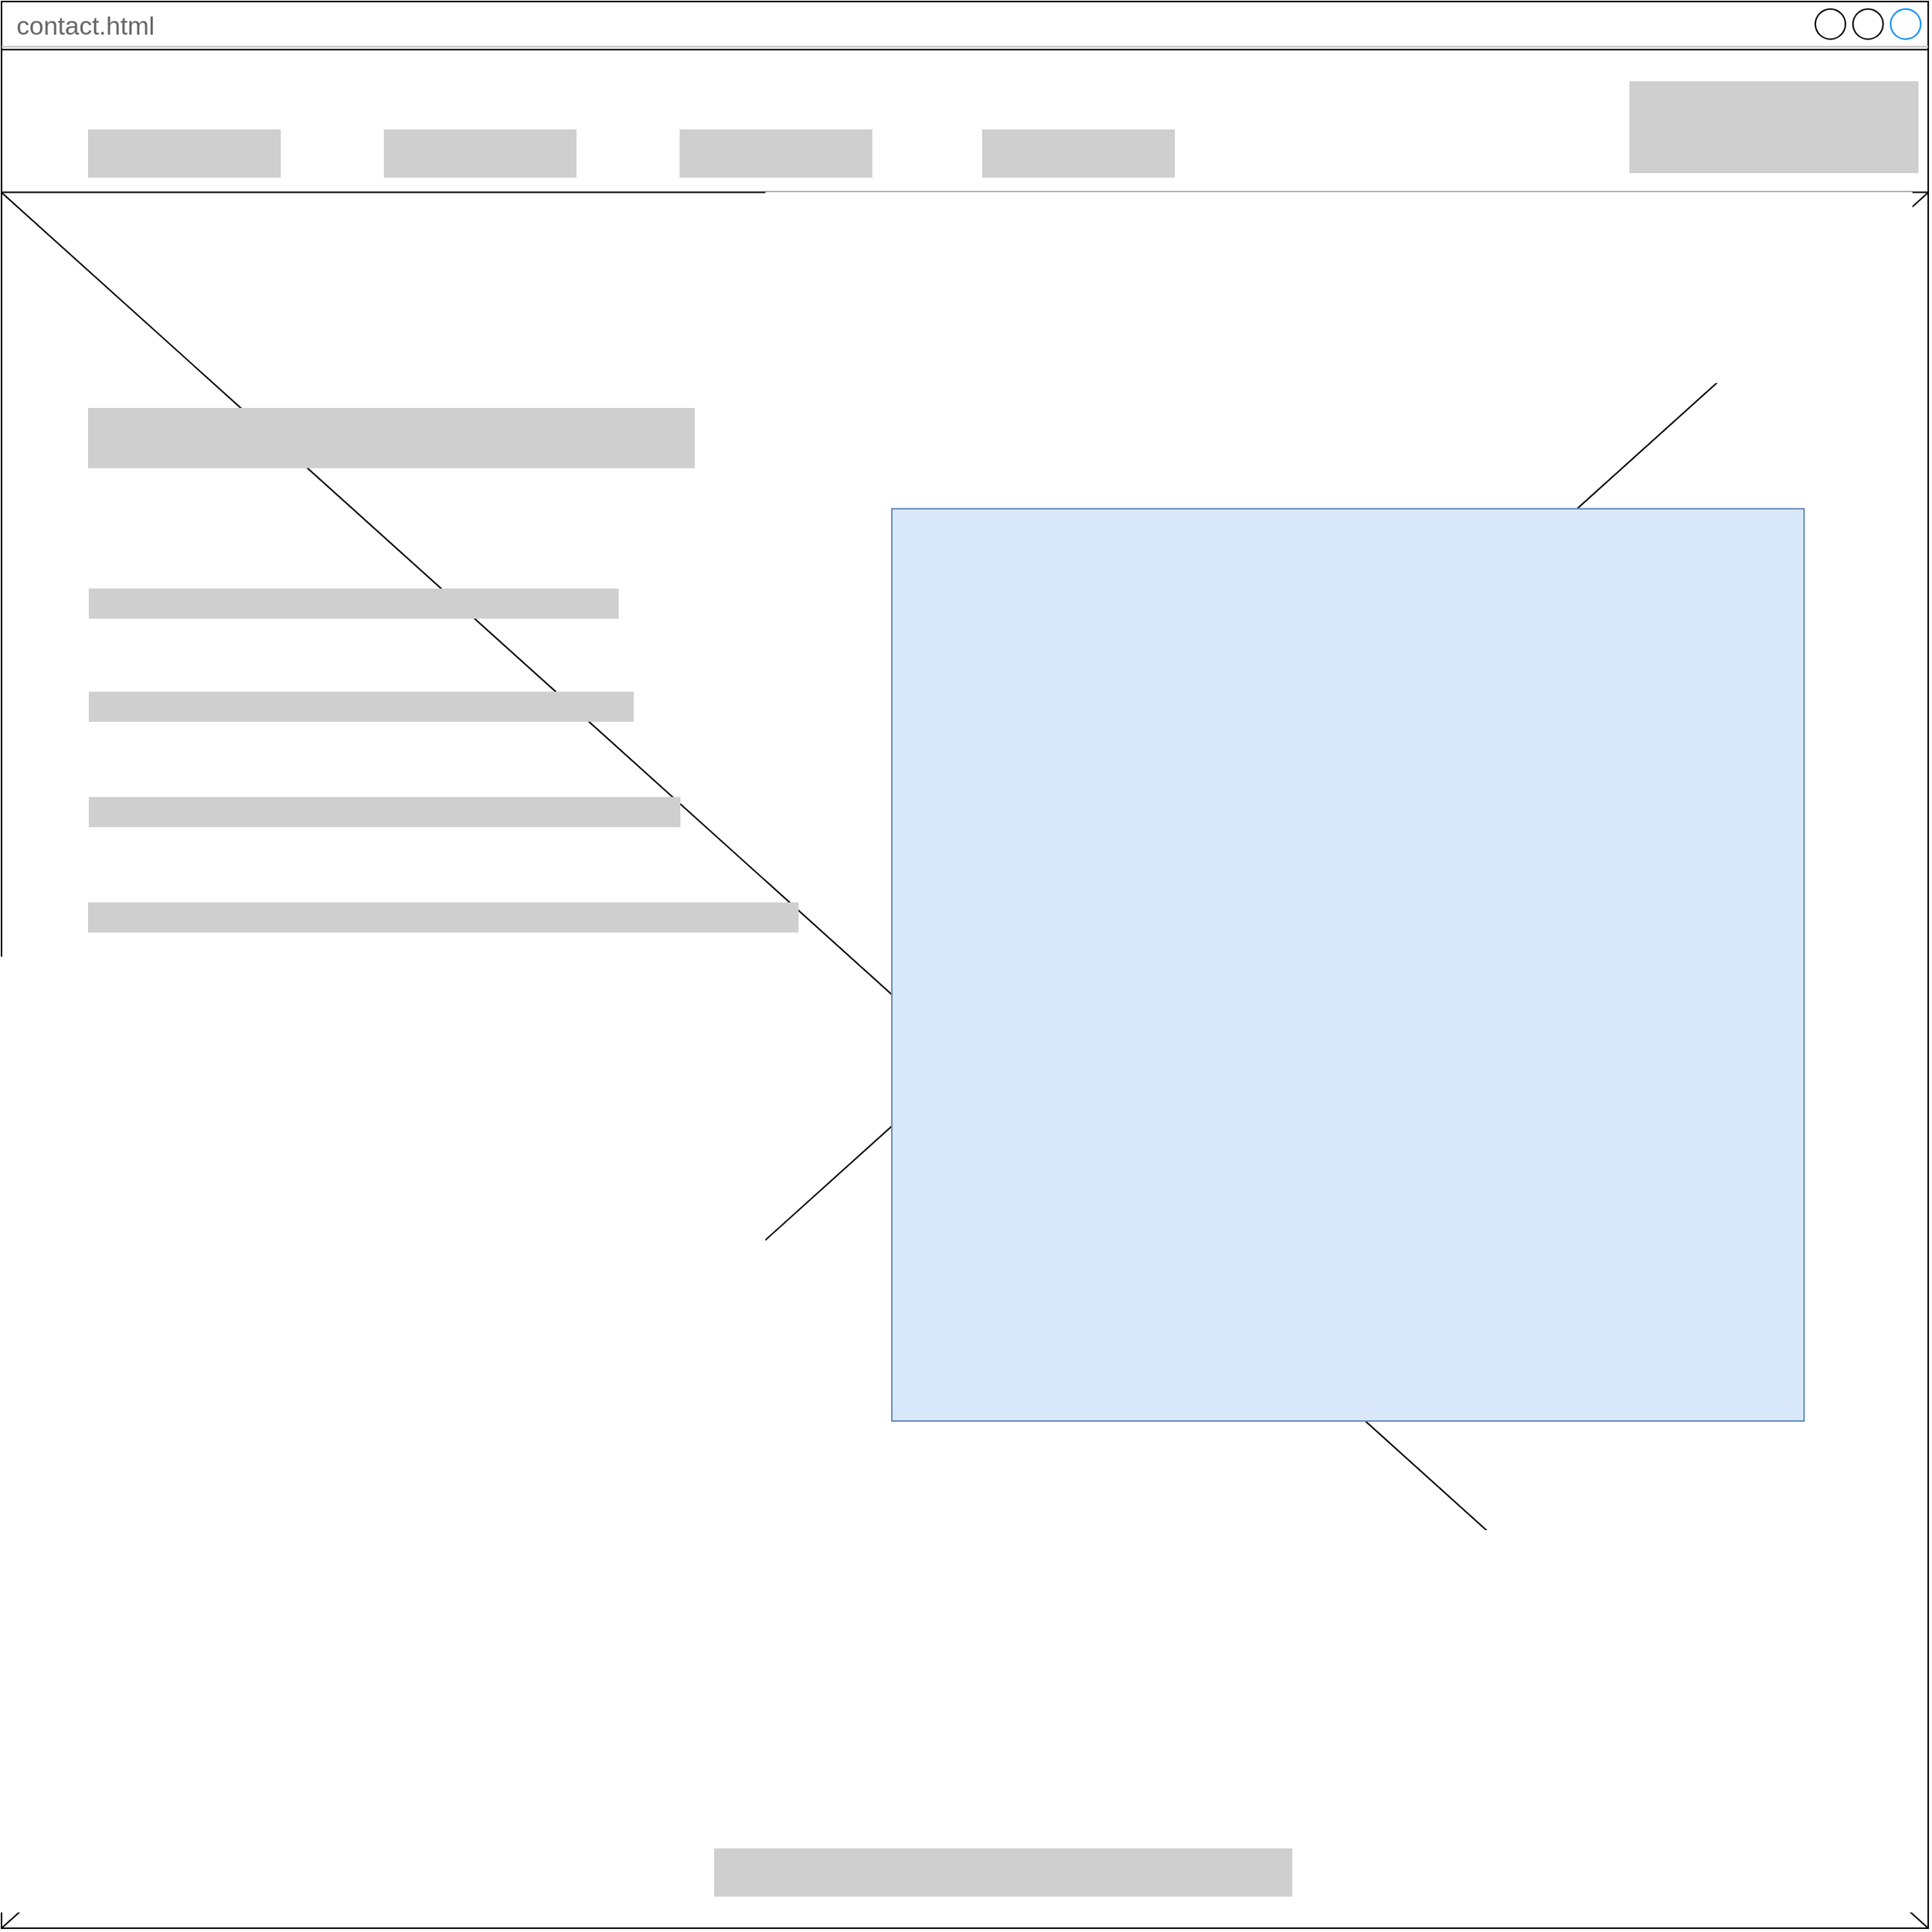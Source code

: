 <mxfile version="11.1.4" type="device"><diagram id="XMfexCVvruztFlMBkoto" name="Page-1"><mxGraphModel dx="1810" dy="1413" grid="1" gridSize="10" guides="1" tooltips="1" connect="1" arrows="1" fold="1" page="1" pageScale="1" pageWidth="850" pageHeight="1100" math="0" shadow="0"><root><mxCell id="0"/><mxCell id="1" parent="0"/><mxCell id="-Py3iiAX0O9XnBBFOZCK-15" value="contact.html" style="strokeWidth=1;shadow=0;align=center;html=1;shape=mxgraph.mockup.containers.window;align=left;verticalAlign=top;spacingLeft=8;strokeColor2=#008cff;strokeColor3=#c4c4c4;fontColor=#666666;fillColor=#ffffff;mainText=;fontSize=17;labelBackgroundColor=none;gradientColor=none;" parent="1" vertex="1"><mxGeometry width="1280" height="1280" as="geometry"/></mxCell><mxCell id="-Py3iiAX0O9XnBBFOZCK-16" value="" style="rounded=0;whiteSpace=wrap;html=1;shadow=0;glass=0;comic=0;strokeWidth=1;gradientColor=none;fontSize=17;fontColor=#666666;align=left;" parent="1" vertex="1"><mxGeometry y="32" width="1280" height="1248" as="geometry"/></mxCell><mxCell id="-Py3iiAX0O9XnBBFOZCK-17" value="" style="rounded=0;whiteSpace=wrap;html=1;shadow=0;glass=0;comic=0;strokeWidth=1;fontSize=17;fontColor=#333333;align=left;strokeColor=none;fillColor=#CFCFCF;" parent="1" vertex="1"><mxGeometry x="57.5" y="85" width="128" height="32" as="geometry"/></mxCell><mxCell id="-Py3iiAX0O9XnBBFOZCK-18" value="" style="rounded=0;whiteSpace=wrap;html=1;shadow=0;glass=0;comic=0;strokeWidth=1;fontSize=17;fontColor=#333333;align=left;strokeColor=none;fillColor=#CFCFCF;" parent="1" vertex="1"><mxGeometry x="254" y="85" width="128" height="32" as="geometry"/></mxCell><mxCell id="-Py3iiAX0O9XnBBFOZCK-19" value="" style="rounded=0;whiteSpace=wrap;html=1;shadow=0;glass=0;comic=0;strokeWidth=1;fontSize=17;fontColor=#333333;align=left;strokeColor=none;fillColor=#CFCFCF;" parent="1" vertex="1"><mxGeometry x="450.5" y="85" width="128" height="32" as="geometry"/></mxCell><mxCell id="-Py3iiAX0O9XnBBFOZCK-20" value="" style="rounded=0;whiteSpace=wrap;html=1;shadow=0;glass=0;comic=0;strokeWidth=1;fontSize=17;fontColor=#333333;align=left;strokeColor=none;fillColor=#CFCFCF;" parent="1" vertex="1"><mxGeometry x="651.5" y="85" width="128" height="32" as="geometry"/></mxCell><mxCell id="-Py3iiAX0O9XnBBFOZCK-21" value="" style="rounded=0;whiteSpace=wrap;html=1;shadow=0;glass=0;comic=0;strokeWidth=1;fontSize=17;fontColor=#333333;align=left;strokeColor=none;fillColor=#CFCFCF;" parent="1" vertex="1"><mxGeometry x="473.5" y="1227" width="384" height="32" as="geometry"/></mxCell><mxCell id="-Py3iiAX0O9XnBBFOZCK-22" value="" style="rounded=0;whiteSpace=wrap;html=1;shadow=0;glass=0;comic=0;strokeWidth=1;fontSize=17;fontColor=#333333;align=left;strokeColor=none;fillColor=#CFCFCF;" parent="1" vertex="1"><mxGeometry x="1081.5" y="53" width="192" height="61" as="geometry"/></mxCell><mxCell id="-Py3iiAX0O9XnBBFOZCK-23" value="" style="endArrow=none;html=1;fontSize=17;fontColor=#666666;entryX=1;entryY=0.099;entryDx=0;entryDy=0;entryPerimeter=0;exitX=0;exitY=0.099;exitDx=0;exitDy=0;exitPerimeter=0;" parent="1" source="-Py3iiAX0O9XnBBFOZCK-15" target="-Py3iiAX0O9XnBBFOZCK-15" edge="1"><mxGeometry width="50" height="50" relative="1" as="geometry"><mxPoint y="128" as="sourcePoint"/><mxPoint x="988.4" y="128" as="targetPoint"/></mxGeometry></mxCell><mxCell id="-Py3iiAX0O9XnBBFOZCK-27" value="" style="endArrow=none;html=1;exitX=1;exitY=1;exitDx=0;exitDy=0;exitPerimeter=0;entryX=0;entryY=0.076;entryDx=0;entryDy=0;entryPerimeter=0;" parent="1" source="-Py3iiAX0O9XnBBFOZCK-16" target="-Py3iiAX0O9XnBBFOZCK-16" edge="1"><mxGeometry width="50" height="50" relative="1" as="geometry"><mxPoint x="601.5" y="520" as="sourcePoint"/><mxPoint x="651.5" y="470" as="targetPoint"/></mxGeometry></mxCell><mxCell id="-Py3iiAX0O9XnBBFOZCK-28" value="" style="endArrow=none;html=1;exitX=0;exitY=1;exitDx=0;exitDy=0;exitPerimeter=0;entryX=1;entryY=0.076;entryDx=0;entryDy=0;entryPerimeter=0;" parent="1" source="-Py3iiAX0O9XnBBFOZCK-16" target="-Py3iiAX0O9XnBBFOZCK-16" edge="1"><mxGeometry width="50" height="50" relative="1" as="geometry"><mxPoint x="-2.5" y="1280" as="sourcePoint"/><mxPoint x="57.5" y="1220" as="targetPoint"/></mxGeometry></mxCell><mxCell id="-Py3iiAX0O9XnBBFOZCK-29" value="" style="whiteSpace=wrap;html=1;aspect=fixed;fillColor=#dae8fc;strokeColor=#6c8ebf;" parent="1" vertex="1"><mxGeometry x="591.5" y="337" width="606" height="606" as="geometry"/></mxCell><mxCell id="GzTxRCzJcYAtWFnohYpJ-1" value="" style="rounded=0;whiteSpace=wrap;html=1;shadow=0;glass=0;comic=0;strokeWidth=1;fontSize=17;fontColor=#333333;align=left;strokeColor=none;fillColor=#CFCFCF;" vertex="1" parent="1"><mxGeometry x="57.5" y="270" width="403" height="40" as="geometry"/></mxCell><mxCell id="GzTxRCzJcYAtWFnohYpJ-2" value="" style="rounded=0;whiteSpace=wrap;html=1;shadow=0;glass=0;comic=0;strokeWidth=1;fontSize=17;fontColor=#333333;align=left;strokeColor=none;fillColor=#CFCFCF;" vertex="1" parent="1"><mxGeometry x="58" y="390" width="352" height="20" as="geometry"/></mxCell><mxCell id="GzTxRCzJcYAtWFnohYpJ-3" value="" style="rounded=0;whiteSpace=wrap;html=1;shadow=0;glass=0;comic=0;strokeWidth=1;fontSize=17;fontColor=#333333;align=left;strokeColor=none;fillColor=#CFCFCF;" vertex="1" parent="1"><mxGeometry x="58" y="458.5" width="362" height="20" as="geometry"/></mxCell><mxCell id="GzTxRCzJcYAtWFnohYpJ-4" value="" style="rounded=0;whiteSpace=wrap;html=1;shadow=0;glass=0;comic=0;strokeWidth=1;fontSize=17;fontColor=#333333;align=left;strokeColor=none;fillColor=#CFCFCF;" vertex="1" parent="1"><mxGeometry x="57.5" y="598.5" width="472" height="20" as="geometry"/></mxCell><mxCell id="GzTxRCzJcYAtWFnohYpJ-5" value="" style="rounded=0;whiteSpace=wrap;html=1;shadow=0;glass=0;comic=0;strokeWidth=1;fontSize=17;fontColor=#333333;align=left;strokeColor=none;fillColor=#CFCFCF;" vertex="1" parent="1"><mxGeometry x="58" y="528.5" width="393" height="20" as="geometry"/></mxCell></root></mxGraphModel></diagram></mxfile>
